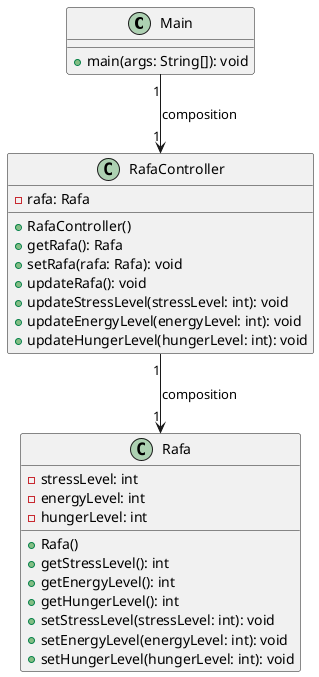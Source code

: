 @startuml

class Main {
    + main(args: String[]): void
}

class Rafa{
    - stressLevel: int
    - energyLevel: int
    - hungerLevel: int

    + Rafa()
    + getStressLevel(): int
    + getEnergyLevel(): int
    + getHungerLevel(): int
    + setStressLevel(stressLevel: int): void
    + setEnergyLevel(energyLevel: int): void
    + setHungerLevel(hungerLevel: int): void
    
}

class RafaController {
    - rafa: Rafa

    + RafaController()
    + getRafa(): Rafa
    + setRafa(rafa: Rafa): void
    + updateRafa(): void
    + updateStressLevel(stressLevel: int): void
    + updateEnergyLevel(energyLevel: int): void
    + updateHungerLevel(hungerLevel: int): void
}

RafaController "1" --> "1" Rafa : composition
Main "1" --> "1" RafaController : composition


@enduml

